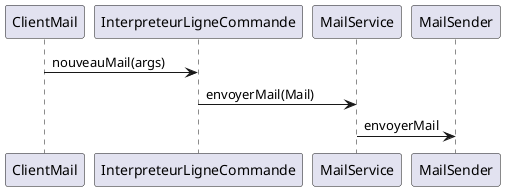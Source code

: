 @startuml 
ClientMail -> InterpreteurLigneCommande : nouveauMail(args) 
InterpreteurLigneCommande -> MailService : envoyerMail(Mail)
MailService -> MailSender : envoyerMail
@enduml

